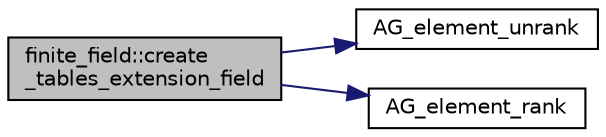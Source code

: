 digraph "finite_field::create_tables_extension_field"
{
  edge [fontname="Helvetica",fontsize="10",labelfontname="Helvetica",labelfontsize="10"];
  node [fontname="Helvetica",fontsize="10",shape=record];
  rankdir="LR";
  Node2498 [label="finite_field::create\l_tables_extension_field",height=0.2,width=0.4,color="black", fillcolor="grey75", style="filled", fontcolor="black"];
  Node2498 -> Node2499 [color="midnightblue",fontsize="10",style="solid",fontname="Helvetica"];
  Node2499 [label="AG_element_unrank",height=0.2,width=0.4,color="black", fillcolor="white", style="filled",URL="$d4/d67/geometry_8h.html#a4a33b86c87b2879b97cfa1327abe2885"];
  Node2498 -> Node2500 [color="midnightblue",fontsize="10",style="solid",fontname="Helvetica"];
  Node2500 [label="AG_element_rank",height=0.2,width=0.4,color="black", fillcolor="white", style="filled",URL="$d4/d67/geometry_8h.html#ab2ac908d07dd8038fd996e26bdc75c17"];
}
